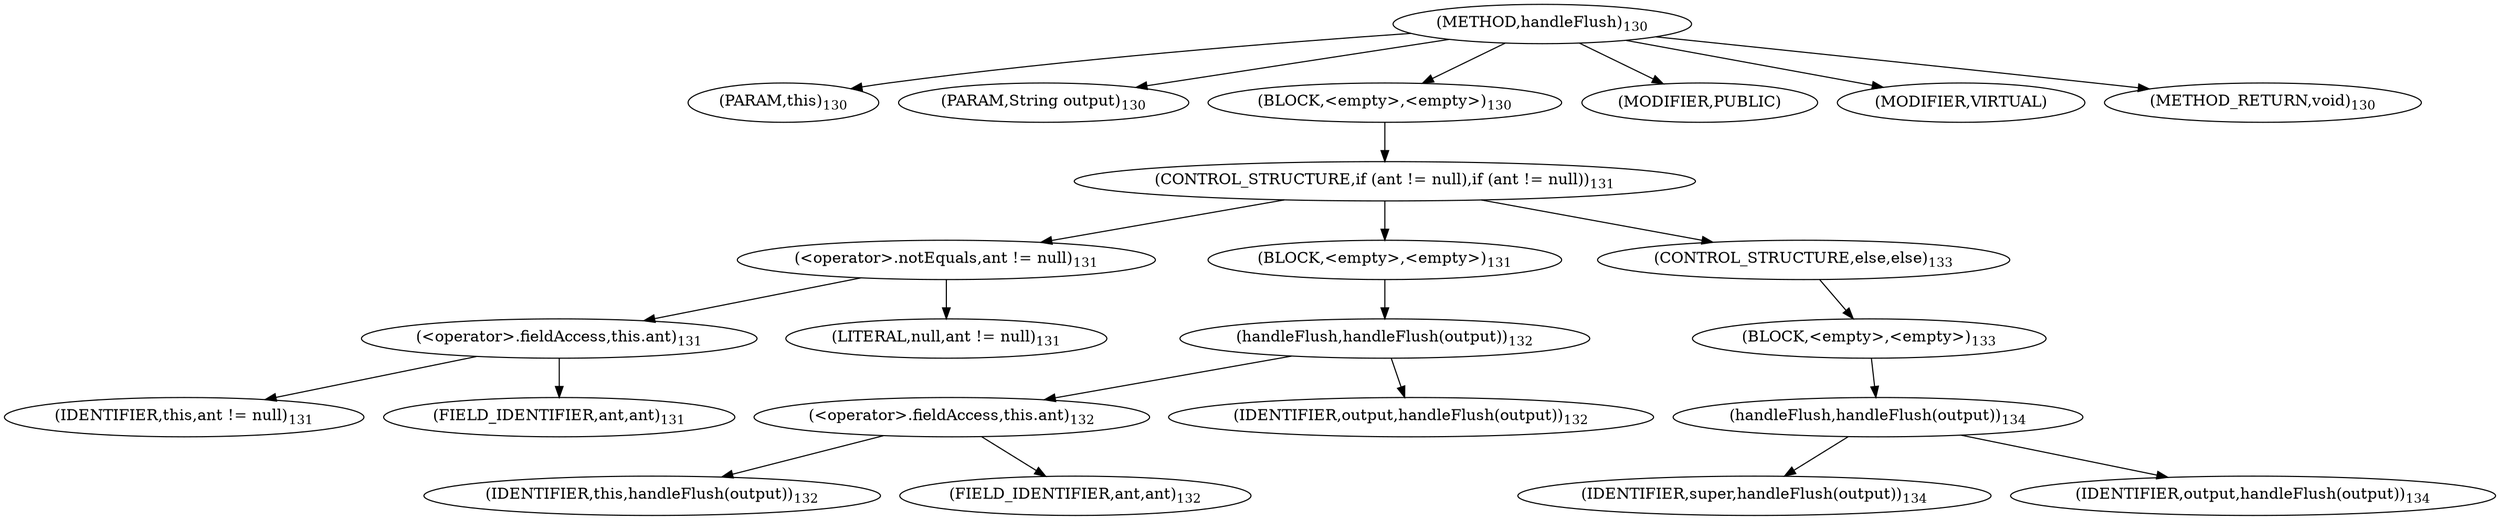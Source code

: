 digraph "handleFlush" {  
"180" [label = <(METHOD,handleFlush)<SUB>130</SUB>> ]
"181" [label = <(PARAM,this)<SUB>130</SUB>> ]
"182" [label = <(PARAM,String output)<SUB>130</SUB>> ]
"183" [label = <(BLOCK,&lt;empty&gt;,&lt;empty&gt;)<SUB>130</SUB>> ]
"184" [label = <(CONTROL_STRUCTURE,if (ant != null),if (ant != null))<SUB>131</SUB>> ]
"185" [label = <(&lt;operator&gt;.notEquals,ant != null)<SUB>131</SUB>> ]
"186" [label = <(&lt;operator&gt;.fieldAccess,this.ant)<SUB>131</SUB>> ]
"187" [label = <(IDENTIFIER,this,ant != null)<SUB>131</SUB>> ]
"188" [label = <(FIELD_IDENTIFIER,ant,ant)<SUB>131</SUB>> ]
"189" [label = <(LITERAL,null,ant != null)<SUB>131</SUB>> ]
"190" [label = <(BLOCK,&lt;empty&gt;,&lt;empty&gt;)<SUB>131</SUB>> ]
"191" [label = <(handleFlush,handleFlush(output))<SUB>132</SUB>> ]
"192" [label = <(&lt;operator&gt;.fieldAccess,this.ant)<SUB>132</SUB>> ]
"193" [label = <(IDENTIFIER,this,handleFlush(output))<SUB>132</SUB>> ]
"194" [label = <(FIELD_IDENTIFIER,ant,ant)<SUB>132</SUB>> ]
"195" [label = <(IDENTIFIER,output,handleFlush(output))<SUB>132</SUB>> ]
"196" [label = <(CONTROL_STRUCTURE,else,else)<SUB>133</SUB>> ]
"197" [label = <(BLOCK,&lt;empty&gt;,&lt;empty&gt;)<SUB>133</SUB>> ]
"198" [label = <(handleFlush,handleFlush(output))<SUB>134</SUB>> ]
"199" [label = <(IDENTIFIER,super,handleFlush(output))<SUB>134</SUB>> ]
"200" [label = <(IDENTIFIER,output,handleFlush(output))<SUB>134</SUB>> ]
"201" [label = <(MODIFIER,PUBLIC)> ]
"202" [label = <(MODIFIER,VIRTUAL)> ]
"203" [label = <(METHOD_RETURN,void)<SUB>130</SUB>> ]
  "180" -> "181" 
  "180" -> "182" 
  "180" -> "183" 
  "180" -> "201" 
  "180" -> "202" 
  "180" -> "203" 
  "183" -> "184" 
  "184" -> "185" 
  "184" -> "190" 
  "184" -> "196" 
  "185" -> "186" 
  "185" -> "189" 
  "186" -> "187" 
  "186" -> "188" 
  "190" -> "191" 
  "191" -> "192" 
  "191" -> "195" 
  "192" -> "193" 
  "192" -> "194" 
  "196" -> "197" 
  "197" -> "198" 
  "198" -> "199" 
  "198" -> "200" 
}
